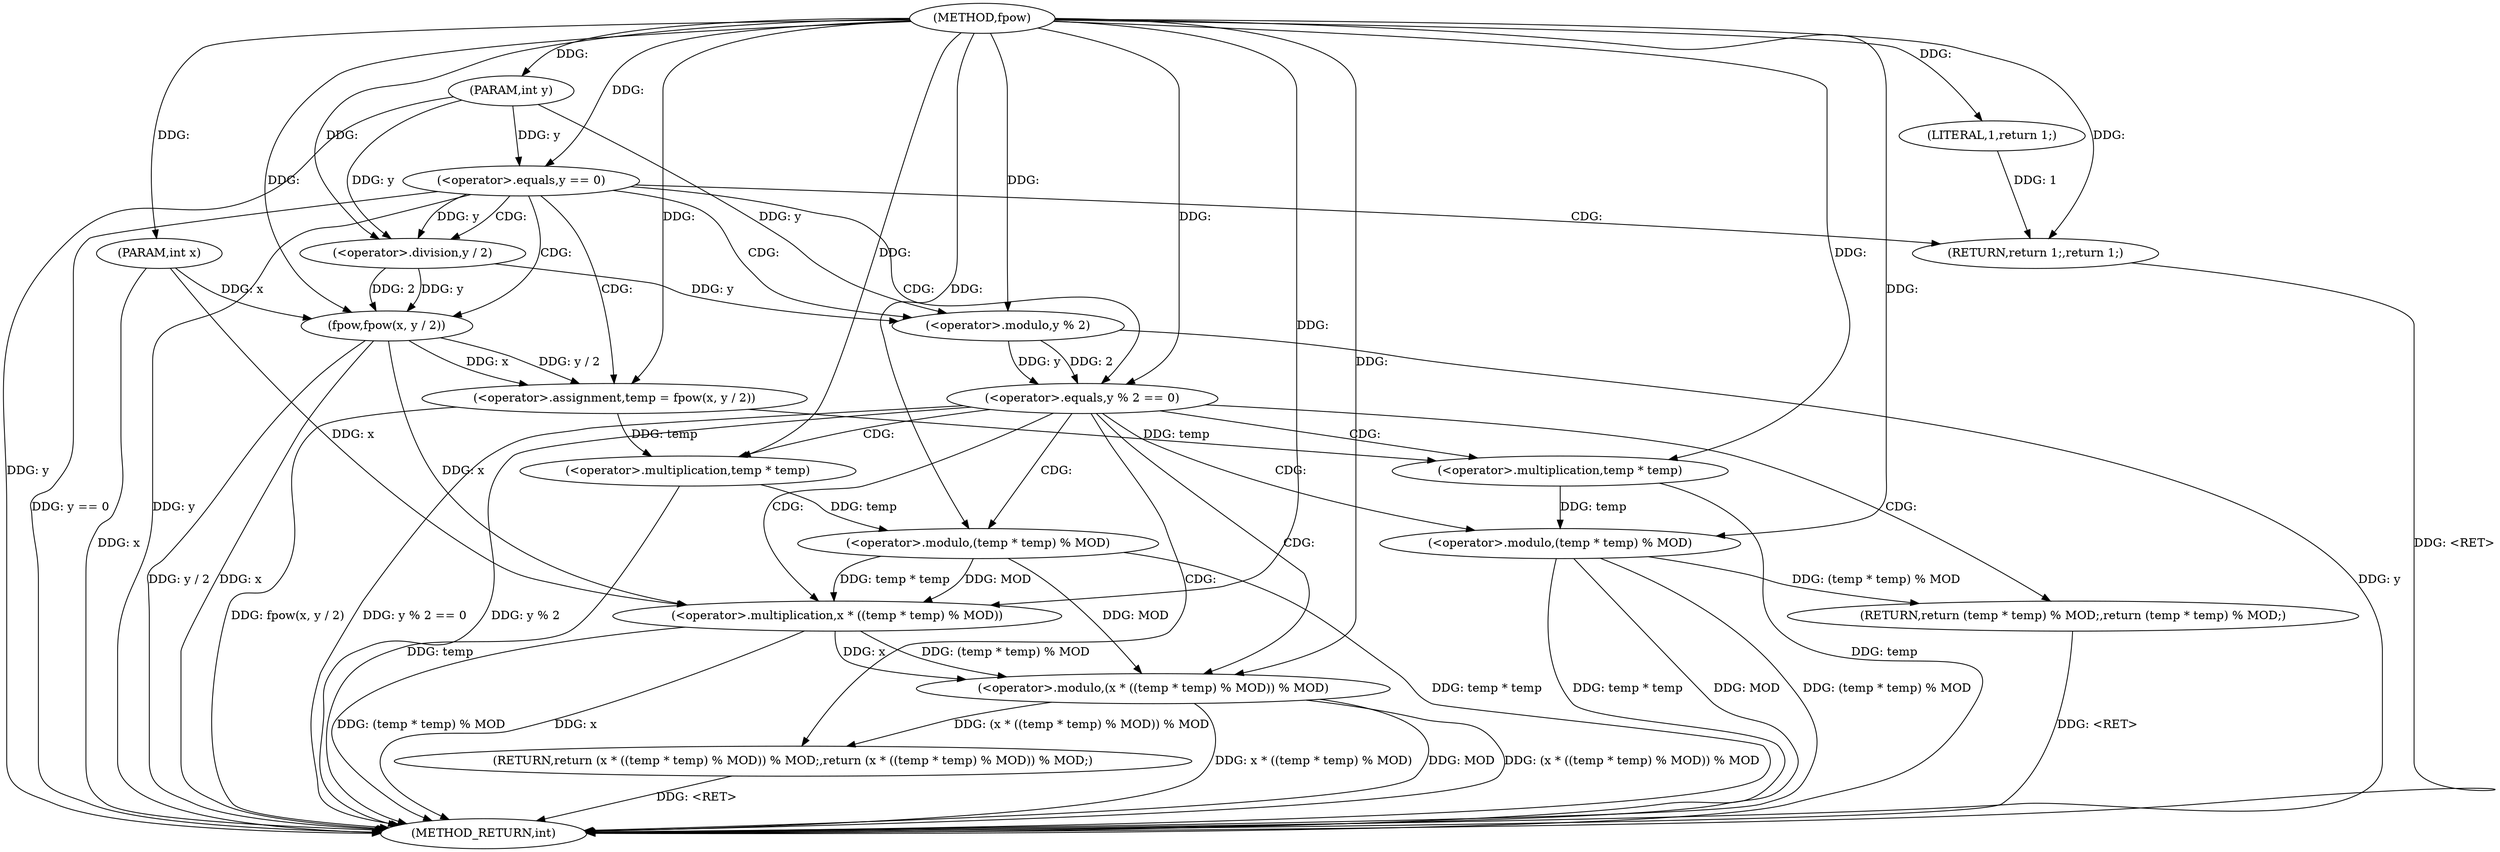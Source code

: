 digraph "fpow" {  
"1000104" [label = "(METHOD,fpow)" ]
"1000145" [label = "(METHOD_RETURN,int)" ]
"1000105" [label = "(PARAM,int x)" ]
"1000106" [label = "(PARAM,int y)" ]
"1000115" [label = "(<operator>.assignment,temp = fpow(x, y / 2))" ]
"1000110" [label = "(<operator>.equals,y == 0)" ]
"1000113" [label = "(RETURN,return 1;,return 1;)" ]
"1000123" [label = "(<operator>.equals,y % 2 == 0)" ]
"1000128" [label = "(RETURN,return (temp * temp) % MOD;,return (temp * temp) % MOD;)" ]
"1000114" [label = "(LITERAL,1,return 1;)" ]
"1000117" [label = "(fpow,fpow(x, y / 2))" ]
"1000129" [label = "(<operator>.modulo,(temp * temp) % MOD)" ]
"1000135" [label = "(RETURN,return (x * ((temp * temp) % MOD)) % MOD;,return (x * ((temp * temp) % MOD)) % MOD;)" ]
"1000119" [label = "(<operator>.division,y / 2)" ]
"1000124" [label = "(<operator>.modulo,y % 2)" ]
"1000136" [label = "(<operator>.modulo,(x * ((temp * temp) % MOD)) % MOD)" ]
"1000130" [label = "(<operator>.multiplication,temp * temp)" ]
"1000137" [label = "(<operator>.multiplication,x * ((temp * temp) % MOD))" ]
"1000139" [label = "(<operator>.modulo,(temp * temp) % MOD)" ]
"1000140" [label = "(<operator>.multiplication,temp * temp)" ]
  "1000105" -> "1000145"  [ label = "DDG: x"] 
  "1000106" -> "1000145"  [ label = "DDG: y"] 
  "1000110" -> "1000145"  [ label = "DDG: y"] 
  "1000110" -> "1000145"  [ label = "DDG: y == 0"] 
  "1000117" -> "1000145"  [ label = "DDG: x"] 
  "1000117" -> "1000145"  [ label = "DDG: y / 2"] 
  "1000115" -> "1000145"  [ label = "DDG: fpow(x, y / 2)"] 
  "1000124" -> "1000145"  [ label = "DDG: y"] 
  "1000123" -> "1000145"  [ label = "DDG: y % 2"] 
  "1000123" -> "1000145"  [ label = "DDG: y % 2 == 0"] 
  "1000137" -> "1000145"  [ label = "DDG: x"] 
  "1000140" -> "1000145"  [ label = "DDG: temp"] 
  "1000139" -> "1000145"  [ label = "DDG: temp * temp"] 
  "1000137" -> "1000145"  [ label = "DDG: (temp * temp) % MOD"] 
  "1000136" -> "1000145"  [ label = "DDG: x * ((temp * temp) % MOD)"] 
  "1000136" -> "1000145"  [ label = "DDG: MOD"] 
  "1000136" -> "1000145"  [ label = "DDG: (x * ((temp * temp) % MOD)) % MOD"] 
  "1000130" -> "1000145"  [ label = "DDG: temp"] 
  "1000129" -> "1000145"  [ label = "DDG: temp * temp"] 
  "1000129" -> "1000145"  [ label = "DDG: MOD"] 
  "1000129" -> "1000145"  [ label = "DDG: (temp * temp) % MOD"] 
  "1000113" -> "1000145"  [ label = "DDG: <RET>"] 
  "1000135" -> "1000145"  [ label = "DDG: <RET>"] 
  "1000128" -> "1000145"  [ label = "DDG: <RET>"] 
  "1000104" -> "1000105"  [ label = "DDG: "] 
  "1000104" -> "1000106"  [ label = "DDG: "] 
  "1000117" -> "1000115"  [ label = "DDG: x"] 
  "1000117" -> "1000115"  [ label = "DDG: y / 2"] 
  "1000114" -> "1000113"  [ label = "DDG: 1"] 
  "1000104" -> "1000113"  [ label = "DDG: "] 
  "1000104" -> "1000115"  [ label = "DDG: "] 
  "1000129" -> "1000128"  [ label = "DDG: (temp * temp) % MOD"] 
  "1000106" -> "1000110"  [ label = "DDG: y"] 
  "1000104" -> "1000110"  [ label = "DDG: "] 
  "1000104" -> "1000114"  [ label = "DDG: "] 
  "1000105" -> "1000117"  [ label = "DDG: x"] 
  "1000104" -> "1000117"  [ label = "DDG: "] 
  "1000119" -> "1000117"  [ label = "DDG: y"] 
  "1000119" -> "1000117"  [ label = "DDG: 2"] 
  "1000124" -> "1000123"  [ label = "DDG: y"] 
  "1000124" -> "1000123"  [ label = "DDG: 2"] 
  "1000104" -> "1000123"  [ label = "DDG: "] 
  "1000136" -> "1000135"  [ label = "DDG: (x * ((temp * temp) % MOD)) % MOD"] 
  "1000110" -> "1000119"  [ label = "DDG: y"] 
  "1000106" -> "1000119"  [ label = "DDG: y"] 
  "1000104" -> "1000119"  [ label = "DDG: "] 
  "1000119" -> "1000124"  [ label = "DDG: y"] 
  "1000106" -> "1000124"  [ label = "DDG: y"] 
  "1000104" -> "1000124"  [ label = "DDG: "] 
  "1000130" -> "1000129"  [ label = "DDG: temp"] 
  "1000104" -> "1000129"  [ label = "DDG: "] 
  "1000115" -> "1000130"  [ label = "DDG: temp"] 
  "1000104" -> "1000130"  [ label = "DDG: "] 
  "1000137" -> "1000136"  [ label = "DDG: (temp * temp) % MOD"] 
  "1000137" -> "1000136"  [ label = "DDG: x"] 
  "1000139" -> "1000136"  [ label = "DDG: MOD"] 
  "1000104" -> "1000136"  [ label = "DDG: "] 
  "1000117" -> "1000137"  [ label = "DDG: x"] 
  "1000105" -> "1000137"  [ label = "DDG: x"] 
  "1000104" -> "1000137"  [ label = "DDG: "] 
  "1000139" -> "1000137"  [ label = "DDG: MOD"] 
  "1000139" -> "1000137"  [ label = "DDG: temp * temp"] 
  "1000140" -> "1000139"  [ label = "DDG: temp"] 
  "1000104" -> "1000139"  [ label = "DDG: "] 
  "1000115" -> "1000140"  [ label = "DDG: temp"] 
  "1000104" -> "1000140"  [ label = "DDG: "] 
  "1000110" -> "1000117"  [ label = "CDG: "] 
  "1000110" -> "1000113"  [ label = "CDG: "] 
  "1000110" -> "1000123"  [ label = "CDG: "] 
  "1000110" -> "1000124"  [ label = "CDG: "] 
  "1000110" -> "1000119"  [ label = "CDG: "] 
  "1000110" -> "1000115"  [ label = "CDG: "] 
  "1000123" -> "1000128"  [ label = "CDG: "] 
  "1000123" -> "1000137"  [ label = "CDG: "] 
  "1000123" -> "1000129"  [ label = "CDG: "] 
  "1000123" -> "1000130"  [ label = "CDG: "] 
  "1000123" -> "1000139"  [ label = "CDG: "] 
  "1000123" -> "1000135"  [ label = "CDG: "] 
  "1000123" -> "1000136"  [ label = "CDG: "] 
  "1000123" -> "1000140"  [ label = "CDG: "] 
}
